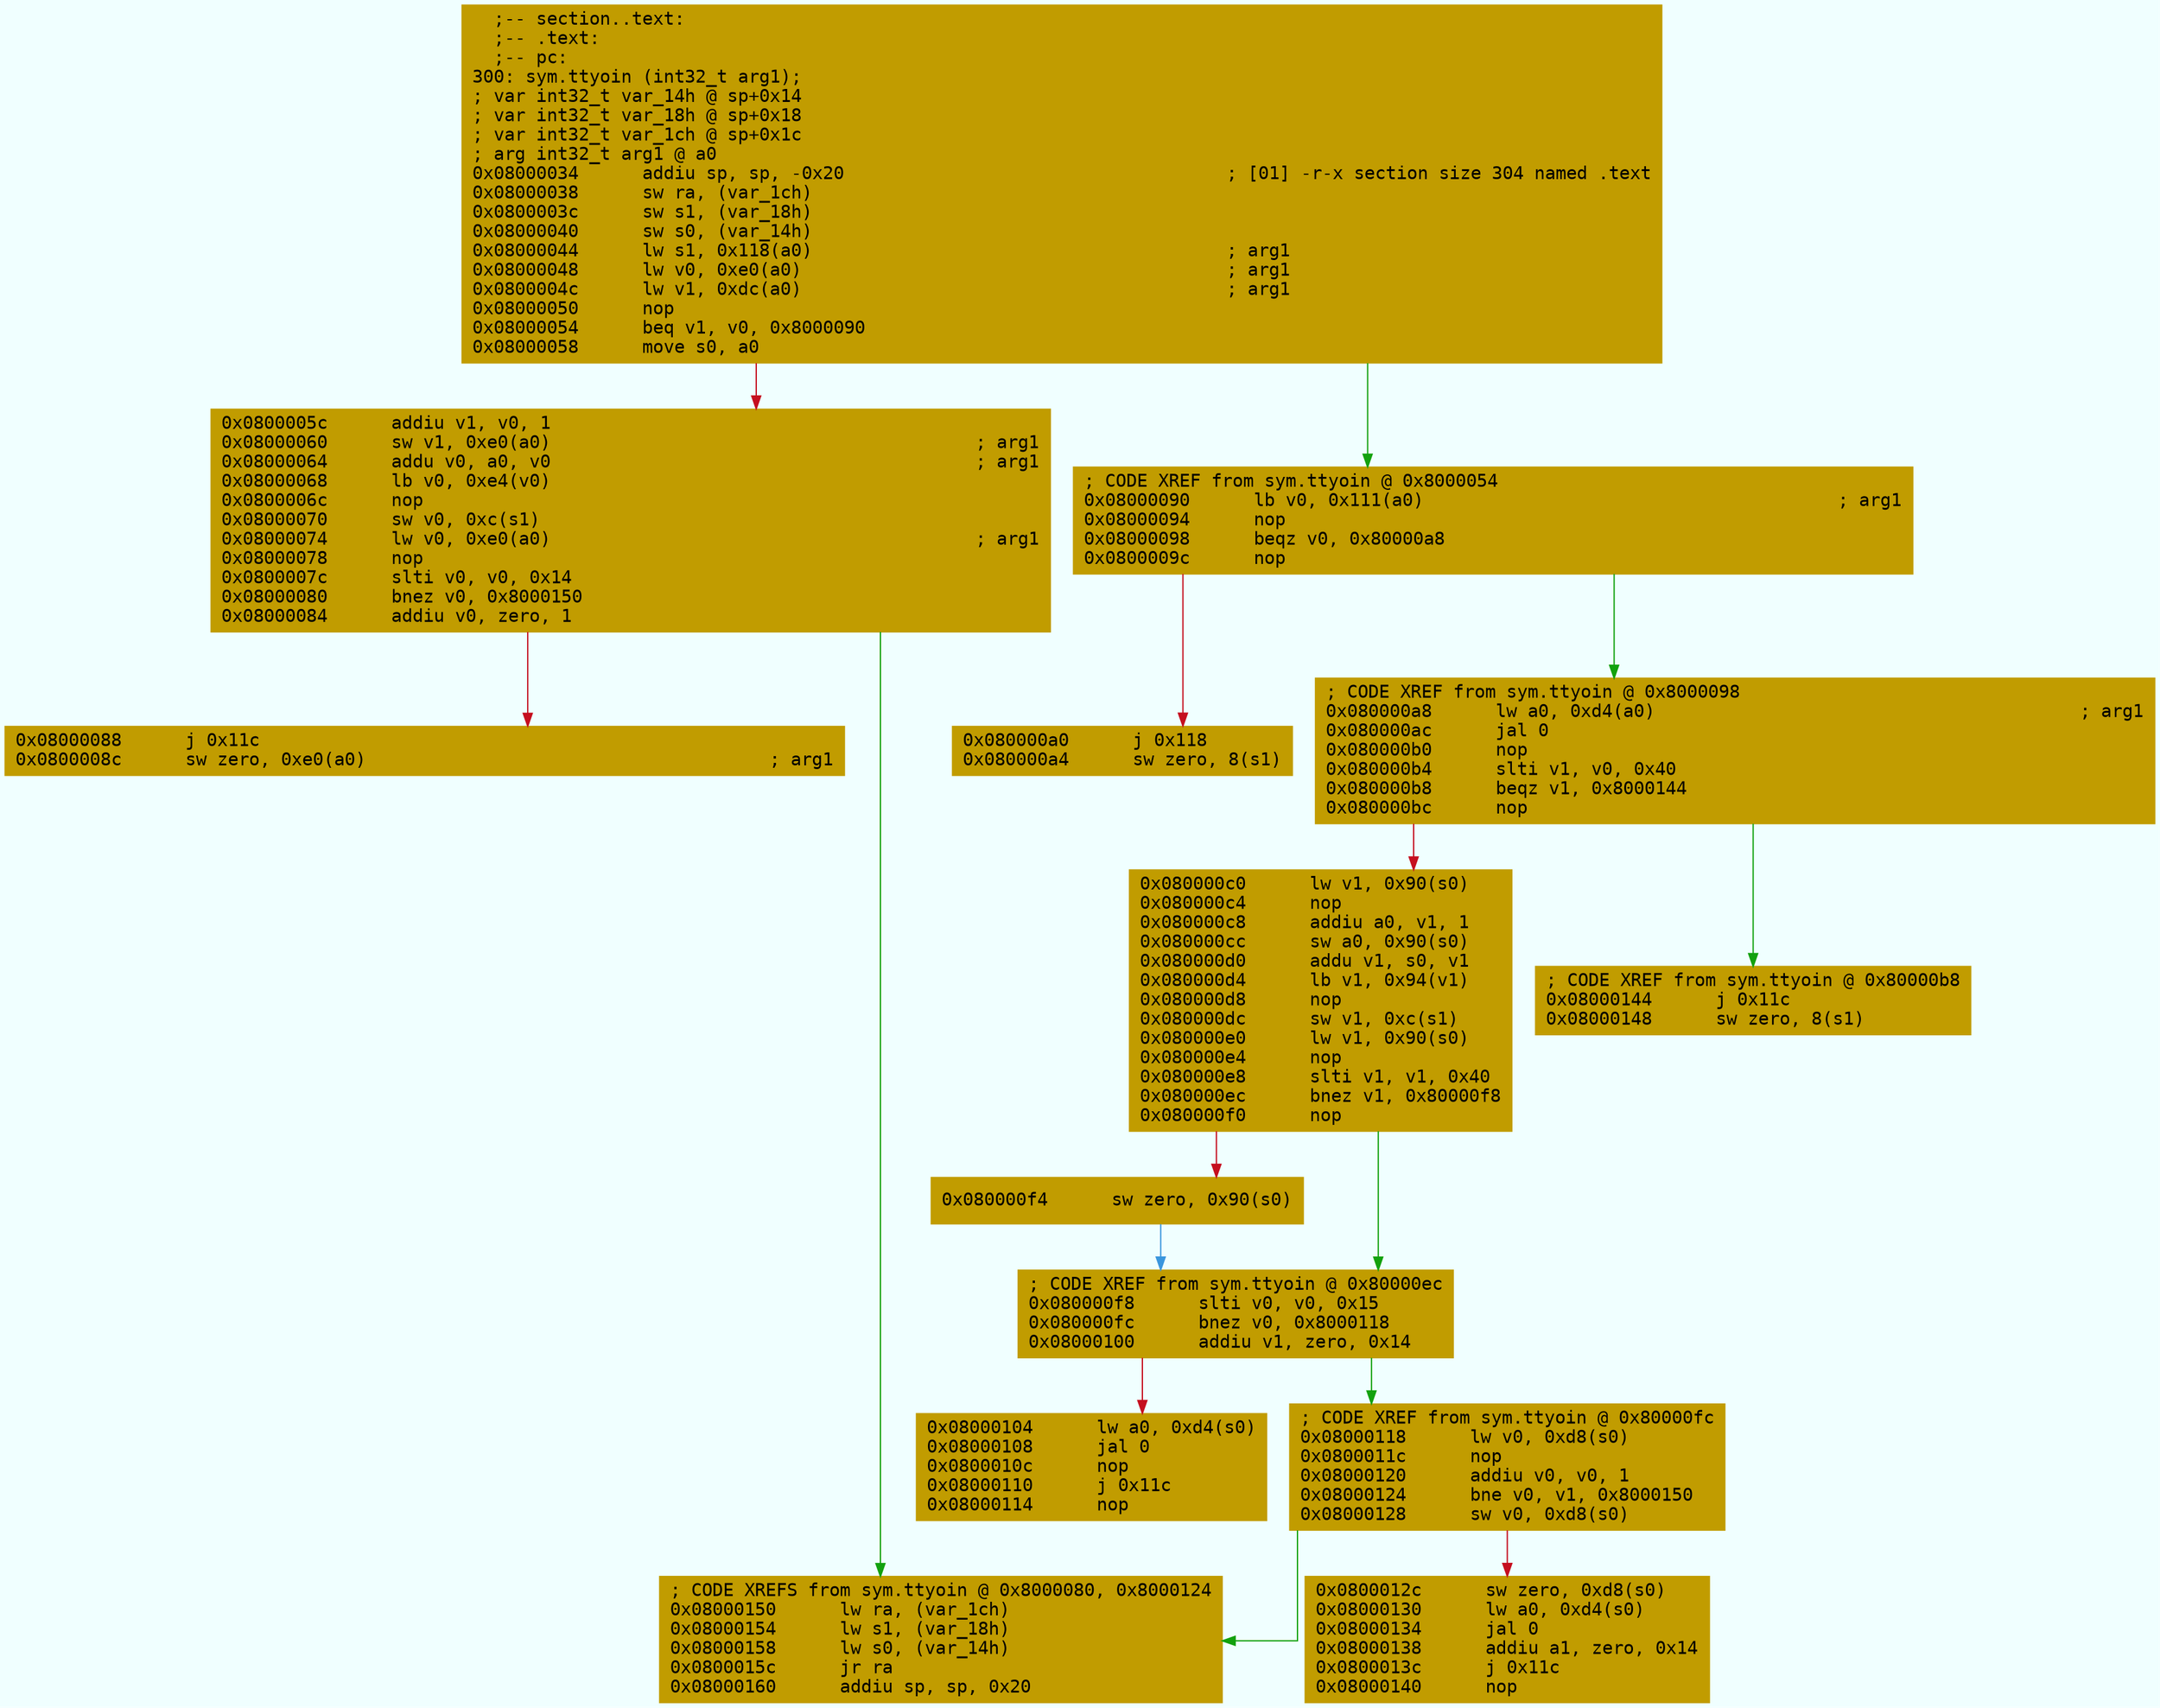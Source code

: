 digraph code {
	graph [bgcolor=azure fontsize=8 fontname="Courier" splines="ortho"];
	node [fillcolor=gray style=filled shape=box];
	edge [arrowhead="normal"];
	"0x08000034" [URL="sym.ttyoin/0x08000034", fillcolor="#c19c00",color="#c19c00", fontname="Courier",label="  ;-- section..text:\l  ;-- .text:\l  ;-- pc:\l300: sym.ttyoin (int32_t arg1);\l; var int32_t var_14h @ sp+0x14\l; var int32_t var_18h @ sp+0x18\l; var int32_t var_1ch @ sp+0x1c\l; arg int32_t arg1 @ a0\l0x08000034      addiu sp, sp, -0x20                                    ; [01] -r-x section size 304 named .text\l0x08000038      sw ra, (var_1ch)\l0x0800003c      sw s1, (var_18h)\l0x08000040      sw s0, (var_14h)\l0x08000044      lw s1, 0x118(a0)                                       ; arg1\l0x08000048      lw v0, 0xe0(a0)                                        ; arg1\l0x0800004c      lw v1, 0xdc(a0)                                        ; arg1\l0x08000050      nop\l0x08000054      beq v1, v0, 0x8000090\l0x08000058      move s0, a0\l"]
	"0x0800005c" [URL="sym.ttyoin/0x0800005c", fillcolor="#c19c00",color="#c19c00", fontname="Courier",label="0x0800005c      addiu v1, v0, 1\l0x08000060      sw v1, 0xe0(a0)                                        ; arg1\l0x08000064      addu v0, a0, v0                                        ; arg1\l0x08000068      lb v0, 0xe4(v0)\l0x0800006c      nop\l0x08000070      sw v0, 0xc(s1)\l0x08000074      lw v0, 0xe0(a0)                                        ; arg1\l0x08000078      nop\l0x0800007c      slti v0, v0, 0x14\l0x08000080      bnez v0, 0x8000150\l0x08000084      addiu v0, zero, 1\l"]
	"0x08000088" [URL="sym.ttyoin/0x08000088", fillcolor="#c19c00",color="#c19c00", fontname="Courier",label="0x08000088      j 0x11c\l0x0800008c      sw zero, 0xe0(a0)                                      ; arg1\l"]
	"0x08000090" [URL="sym.ttyoin/0x08000090", fillcolor="#c19c00",color="#c19c00", fontname="Courier",label="; CODE XREF from sym.ttyoin @ 0x8000054\l0x08000090      lb v0, 0x111(a0)                                       ; arg1\l0x08000094      nop\l0x08000098      beqz v0, 0x80000a8\l0x0800009c      nop\l"]
	"0x080000a0" [URL="sym.ttyoin/0x080000a0", fillcolor="#c19c00",color="#c19c00", fontname="Courier",label="0x080000a0      j 0x118\l0x080000a4      sw zero, 8(s1)\l"]
	"0x080000a8" [URL="sym.ttyoin/0x080000a8", fillcolor="#c19c00",color="#c19c00", fontname="Courier",label="; CODE XREF from sym.ttyoin @ 0x8000098\l0x080000a8      lw a0, 0xd4(a0)                                        ; arg1\l0x080000ac      jal 0\l0x080000b0      nop\l0x080000b4      slti v1, v0, 0x40\l0x080000b8      beqz v1, 0x8000144\l0x080000bc      nop\l"]
	"0x080000c0" [URL="sym.ttyoin/0x080000c0", fillcolor="#c19c00",color="#c19c00", fontname="Courier",label="0x080000c0      lw v1, 0x90(s0)\l0x080000c4      nop\l0x080000c8      addiu a0, v1, 1\l0x080000cc      sw a0, 0x90(s0)\l0x080000d0      addu v1, s0, v1\l0x080000d4      lb v1, 0x94(v1)\l0x080000d8      nop\l0x080000dc      sw v1, 0xc(s1)\l0x080000e0      lw v1, 0x90(s0)\l0x080000e4      nop\l0x080000e8      slti v1, v1, 0x40\l0x080000ec      bnez v1, 0x80000f8\l0x080000f0      nop\l"]
	"0x080000f4" [URL="sym.ttyoin/0x080000f4", fillcolor="#c19c00",color="#c19c00", fontname="Courier",label="0x080000f4      sw zero, 0x90(s0)\l"]
	"0x080000f8" [URL="sym.ttyoin/0x080000f8", fillcolor="#c19c00",color="#c19c00", fontname="Courier",label="; CODE XREF from sym.ttyoin @ 0x80000ec\l0x080000f8      slti v0, v0, 0x15\l0x080000fc      bnez v0, 0x8000118\l0x08000100      addiu v1, zero, 0x14\l"]
	"0x08000104" [URL="sym.ttyoin/0x08000104", fillcolor="#c19c00",color="#c19c00", fontname="Courier",label="0x08000104      lw a0, 0xd4(s0)\l0x08000108      jal 0\l0x0800010c      nop\l0x08000110      j 0x11c\l0x08000114      nop\l"]
	"0x08000118" [URL="sym.ttyoin/0x08000118", fillcolor="#c19c00",color="#c19c00", fontname="Courier",label="; CODE XREF from sym.ttyoin @ 0x80000fc\l0x08000118      lw v0, 0xd8(s0)\l0x0800011c      nop\l0x08000120      addiu v0, v0, 1\l0x08000124      bne v0, v1, 0x8000150\l0x08000128      sw v0, 0xd8(s0)\l"]
	"0x0800012c" [URL="sym.ttyoin/0x0800012c", fillcolor="#c19c00",color="#c19c00", fontname="Courier",label="0x0800012c      sw zero, 0xd8(s0)\l0x08000130      lw a0, 0xd4(s0)\l0x08000134      jal 0\l0x08000138      addiu a1, zero, 0x14\l0x0800013c      j 0x11c\l0x08000140      nop\l"]
	"0x08000144" [URL="sym.ttyoin/0x08000144", fillcolor="#c19c00",color="#c19c00", fontname="Courier",label="; CODE XREF from sym.ttyoin @ 0x80000b8\l0x08000144      j 0x11c\l0x08000148      sw zero, 8(s1)\l"]
	"0x08000150" [URL="sym.ttyoin/0x08000150", fillcolor="#c19c00",color="#c19c00", fontname="Courier",label="; CODE XREFS from sym.ttyoin @ 0x8000080, 0x8000124\l0x08000150      lw ra, (var_1ch)\l0x08000154      lw s1, (var_18h)\l0x08000158      lw s0, (var_14h)\l0x0800015c      jr ra\l0x08000160      addiu sp, sp, 0x20\l"]
        "0x08000034" -> "0x08000090" [color="#13a10e"];
        "0x08000034" -> "0x0800005c" [color="#c50f1f"];
        "0x0800005c" -> "0x08000150" [color="#13a10e"];
        "0x0800005c" -> "0x08000088" [color="#c50f1f"];
        "0x08000090" -> "0x080000a8" [color="#13a10e"];
        "0x08000090" -> "0x080000a0" [color="#c50f1f"];
        "0x080000a8" -> "0x08000144" [color="#13a10e"];
        "0x080000a8" -> "0x080000c0" [color="#c50f1f"];
        "0x080000c0" -> "0x080000f8" [color="#13a10e"];
        "0x080000c0" -> "0x080000f4" [color="#c50f1f"];
        "0x080000f4" -> "0x080000f8" [color="#3a96dd"];
        "0x080000f8" -> "0x08000118" [color="#13a10e"];
        "0x080000f8" -> "0x08000104" [color="#c50f1f"];
        "0x08000118" -> "0x08000150" [color="#13a10e"];
        "0x08000118" -> "0x0800012c" [color="#c50f1f"];
}
